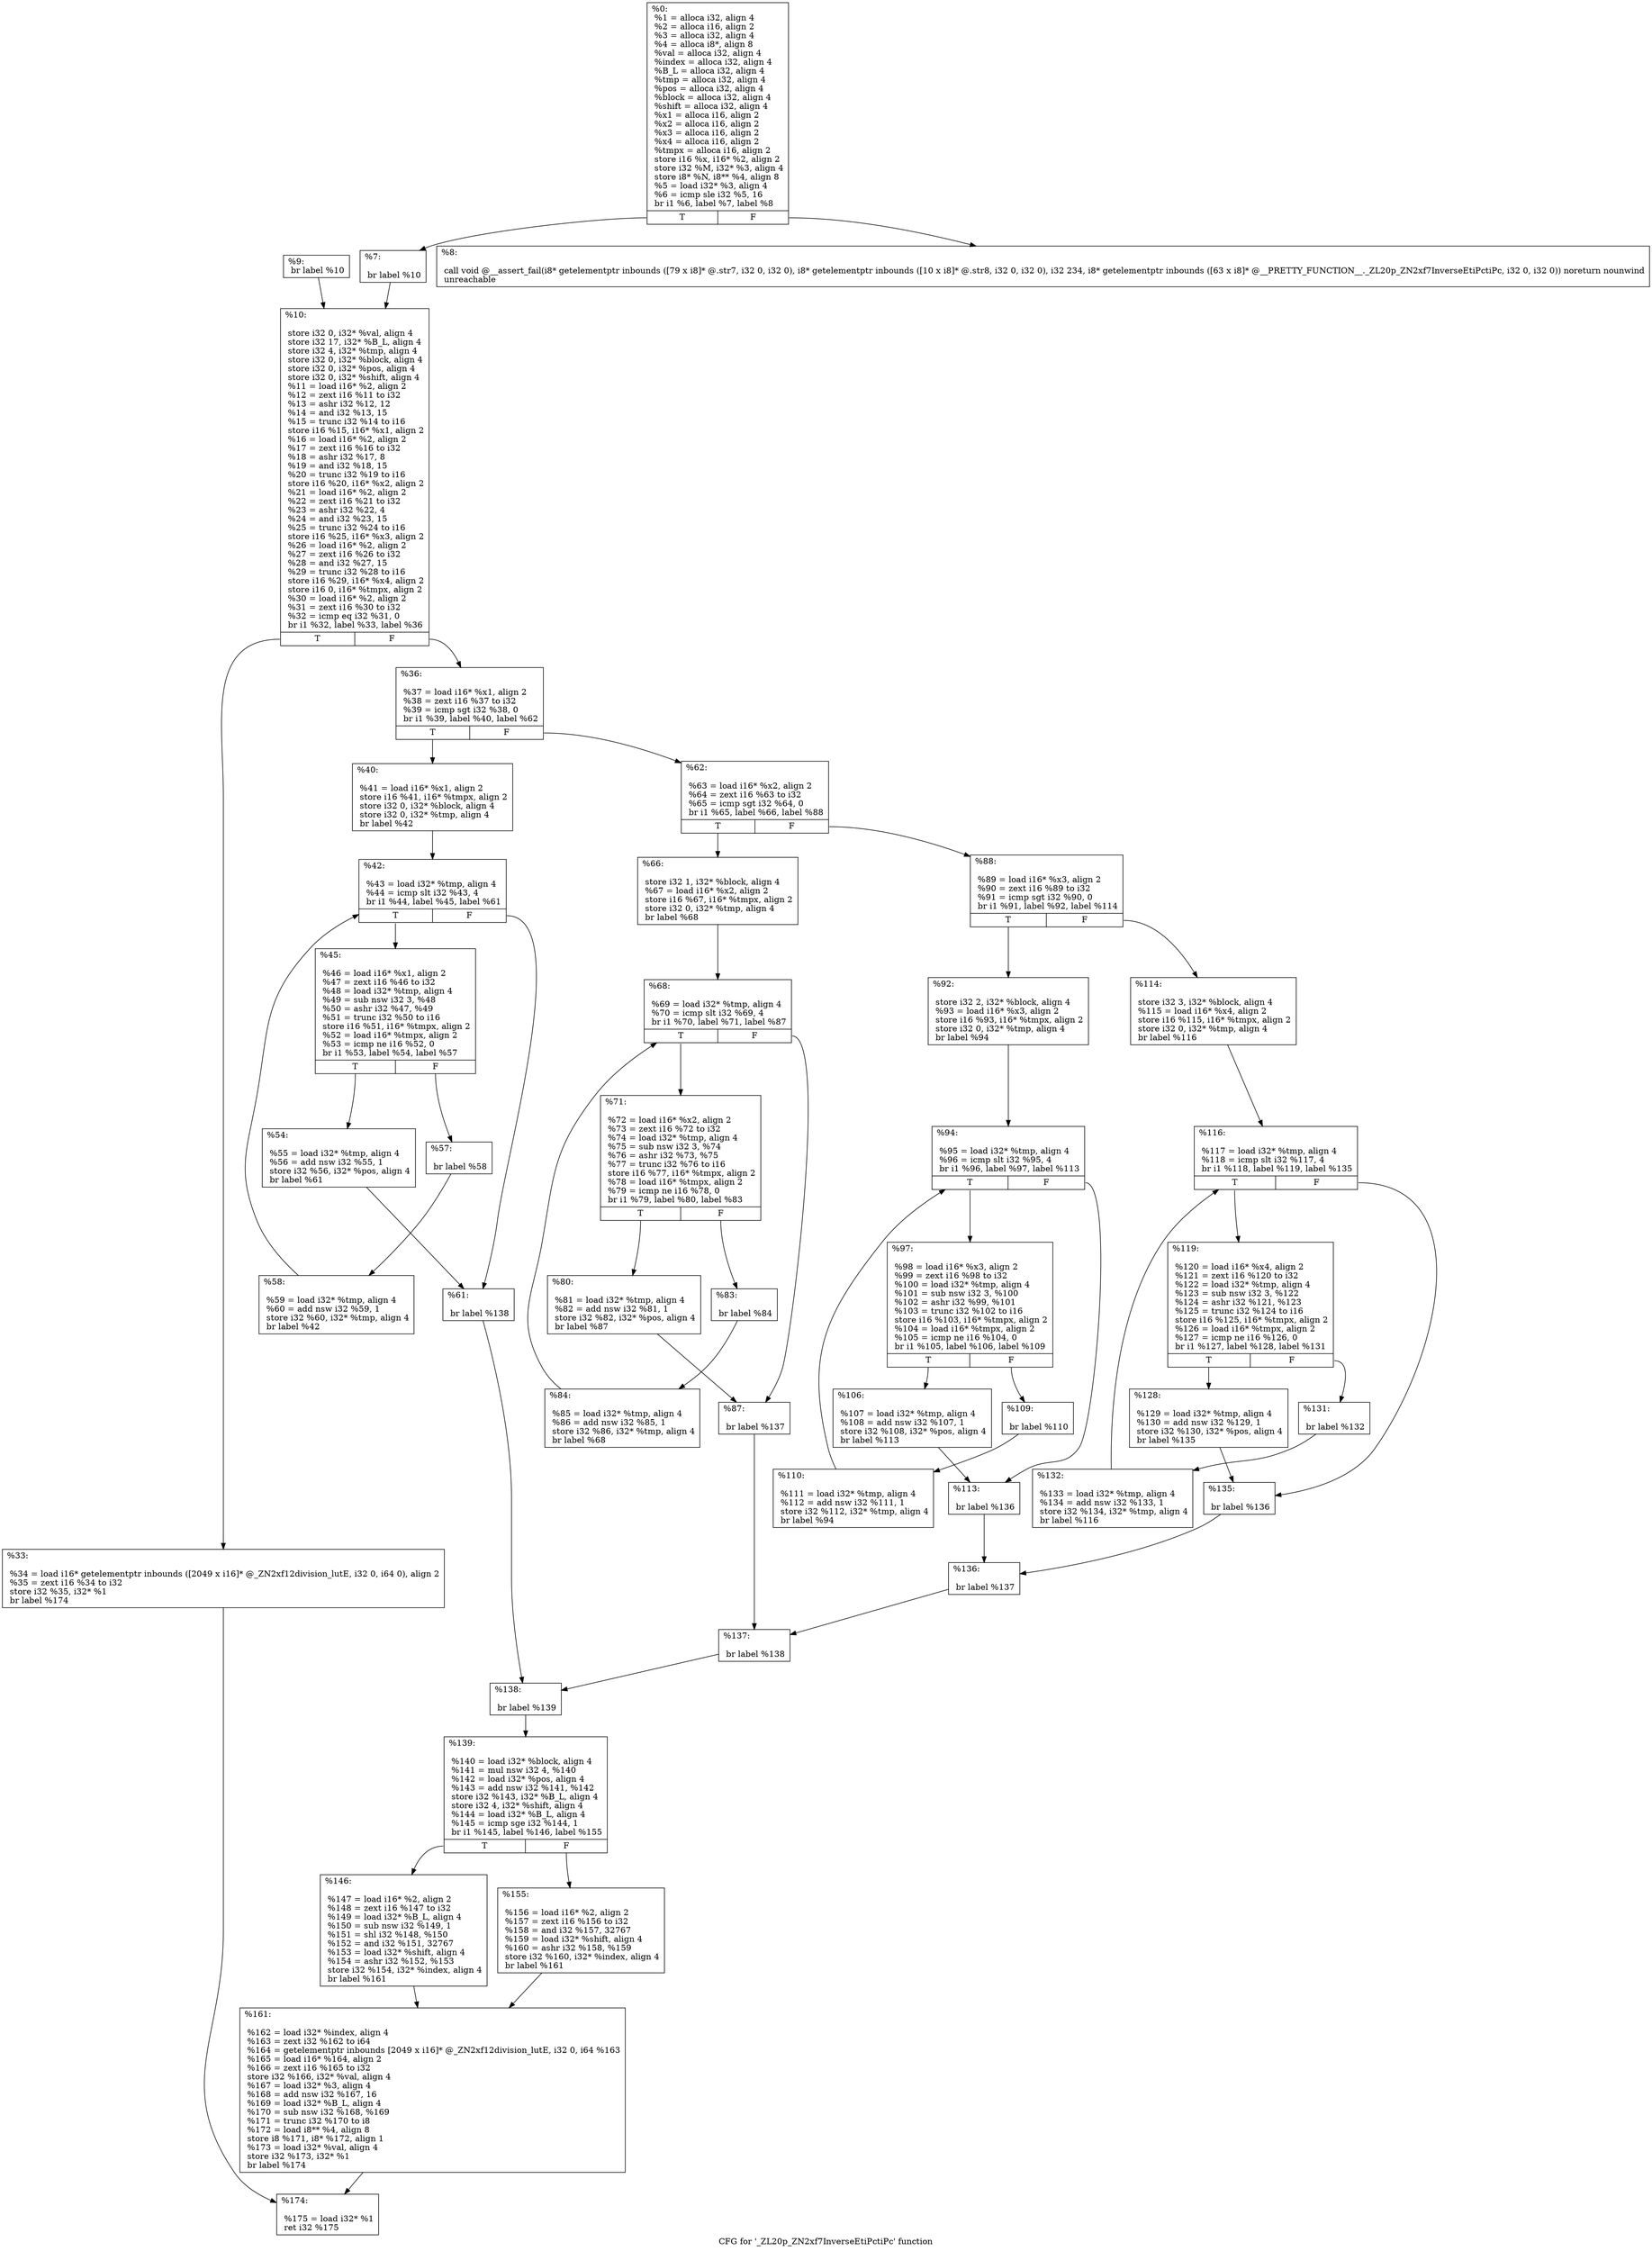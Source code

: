 digraph "CFG for '_ZL20p_ZN2xf7InverseEtiPctiPc' function" {
	label="CFG for '_ZL20p_ZN2xf7InverseEtiPctiPc' function";

	Node0x335c530 [shape=record,label="{%0:\l  %1 = alloca i32, align 4\l  %2 = alloca i16, align 2\l  %3 = alloca i32, align 4\l  %4 = alloca i8*, align 8\l  %val = alloca i32, align 4\l  %index = alloca i32, align 4\l  %B_L = alloca i32, align 4\l  %tmp = alloca i32, align 4\l  %pos = alloca i32, align 4\l  %block = alloca i32, align 4\l  %shift = alloca i32, align 4\l  %x1 = alloca i16, align 2\l  %x2 = alloca i16, align 2\l  %x3 = alloca i16, align 2\l  %x4 = alloca i16, align 2\l  %tmpx = alloca i16, align 2\l  store i16 %x, i16* %2, align 2\l  store i32 %M, i32* %3, align 4\l  store i8* %N, i8** %4, align 8\l  %5 = load i32* %3, align 4\l  %6 = icmp sle i32 %5, 16\l  br i1 %6, label %7, label %8\l|{<s0>T|<s1>F}}"];
	Node0x335c530:s0 -> Node0x3362f60;
	Node0x335c530:s1 -> Node0x3362fc0;
	Node0x3362f60 [shape=record,label="{%7:\l\l  br label %10\l}"];
	Node0x3362f60 -> Node0x33630d0;
	Node0x3362fc0 [shape=record,label="{%8:\l\l  call void @__assert_fail(i8* getelementptr inbounds ([79 x i8]* @.str7, i32 0, i32 0), i8* getelementptr inbounds ([10 x i8]* @.str8, i32 0, i32 0), i32 234, i8* getelementptr inbounds ([63 x i8]* @__PRETTY_FUNCTION__._ZL20p_ZN2xf7InverseEtiPctiPc, i32 0, i32 0)) noreturn nounwind\l  unreachable\l}"];
	Node0x3363750 [shape=record,label="{%9:                                                  \l  br label %10\l}"];
	Node0x3363750 -> Node0x33630d0;
	Node0x33630d0 [shape=record,label="{%10:\l\l  store i32 0, i32* %val, align 4\l  store i32 17, i32* %B_L, align 4\l  store i32 4, i32* %tmp, align 4\l  store i32 0, i32* %block, align 4\l  store i32 0, i32* %pos, align 4\l  store i32 0, i32* %shift, align 4\l  %11 = load i16* %2, align 2\l  %12 = zext i16 %11 to i32\l  %13 = ashr i32 %12, 12\l  %14 = and i32 %13, 15\l  %15 = trunc i32 %14 to i16\l  store i16 %15, i16* %x1, align 2\l  %16 = load i16* %2, align 2\l  %17 = zext i16 %16 to i32\l  %18 = ashr i32 %17, 8\l  %19 = and i32 %18, 15\l  %20 = trunc i32 %19 to i16\l  store i16 %20, i16* %x2, align 2\l  %21 = load i16* %2, align 2\l  %22 = zext i16 %21 to i32\l  %23 = ashr i32 %22, 4\l  %24 = and i32 %23, 15\l  %25 = trunc i32 %24 to i16\l  store i16 %25, i16* %x3, align 2\l  %26 = load i16* %2, align 2\l  %27 = zext i16 %26 to i32\l  %28 = and i32 %27, 15\l  %29 = trunc i32 %28 to i16\l  store i16 %29, i16* %x4, align 2\l  store i16 0, i16* %tmpx, align 2\l  %30 = load i16* %2, align 2\l  %31 = zext i16 %30 to i32\l  %32 = icmp eq i32 %31, 0\l  br i1 %32, label %33, label %36\l|{<s0>T|<s1>F}}"];
	Node0x33630d0:s0 -> Node0x3364a40;
	Node0x33630d0:s1 -> Node0x3364aa0;
	Node0x3364a40 [shape=record,label="{%33:\l\l  %34 = load i16* getelementptr inbounds ([2049 x i16]* @_ZN2xf12division_lutE, i32 0, i64 0), align 2\l  %35 = zext i16 %34 to i32\l  store i32 %35, i32* %1\l  br label %174\l}"];
	Node0x3364a40 -> Node0x3364e70;
	Node0x3364aa0 [shape=record,label="{%36:\l\l  %37 = load i16* %x1, align 2\l  %38 = zext i16 %37 to i32\l  %39 = icmp sgt i32 %38, 0\l  br i1 %39, label %40, label %62\l|{<s0>T|<s1>F}}"];
	Node0x3364aa0:s0 -> Node0x33650e0;
	Node0x3364aa0:s1 -> Node0x3365140;
	Node0x33650e0 [shape=record,label="{%40:\l\l  %41 = load i16* %x1, align 2\l  store i16 %41, i16* %tmpx, align 2\l  store i32 0, i32* %block, align 4\l  store i32 0, i32* %tmp, align 4\l  br label %42\l}"];
	Node0x33650e0 -> Node0x3365480;
	Node0x3365480 [shape=record,label="{%42:\l\l  %43 = load i32* %tmp, align 4\l  %44 = icmp slt i32 %43, 4\l  br i1 %44, label %45, label %61\l|{<s0>T|<s1>F}}"];
	Node0x3365480:s0 -> Node0x3365670;
	Node0x3365480:s1 -> Node0x33656d0;
	Node0x3365670 [shape=record,label="{%45:\l\l  %46 = load i16* %x1, align 2\l  %47 = zext i16 %46 to i32\l  %48 = load i32* %tmp, align 4\l  %49 = sub nsw i32 3, %48\l  %50 = ashr i32 %47, %49\l  %51 = trunc i32 %50 to i16\l  store i16 %51, i16* %tmpx, align 2\l  %52 = load i16* %tmpx, align 2\l  %53 = icmp ne i16 %52, 0\l  br i1 %53, label %54, label %57\l|{<s0>T|<s1>F}}"];
	Node0x3365670:s0 -> Node0x3365ce0;
	Node0x3365670:s1 -> Node0x3365d40;
	Node0x3365ce0 [shape=record,label="{%54:\l\l  %55 = load i32* %tmp, align 4\l  %56 = add nsw i32 %55, 1\l  store i32 %56, i32* %pos, align 4\l  br label %61\l}"];
	Node0x3365ce0 -> Node0x33656d0;
	Node0x3365d40 [shape=record,label="{%57:\l\l  br label %58\l}"];
	Node0x3365d40 -> Node0x33660b0;
	Node0x33660b0 [shape=record,label="{%58:\l\l  %59 = load i32* %tmp, align 4\l  %60 = add nsw i32 %59, 1\l  store i32 %60, i32* %tmp, align 4\l  br label %42\l}"];
	Node0x33660b0 -> Node0x3365480;
	Node0x33656d0 [shape=record,label="{%61:\l\l  br label %138\l}"];
	Node0x33656d0 -> Node0x33663b0;
	Node0x3365140 [shape=record,label="{%62:\l\l  %63 = load i16* %x2, align 2\l  %64 = zext i16 %63 to i32\l  %65 = icmp sgt i32 %64, 0\l  br i1 %65, label %66, label %88\l|{<s0>T|<s1>F}}"];
	Node0x3365140:s0 -> Node0x3366620;
	Node0x3365140:s1 -> Node0x3366680;
	Node0x3366620 [shape=record,label="{%66:\l\l  store i32 1, i32* %block, align 4\l  %67 = load i16* %x2, align 2\l  store i16 %67, i16* %tmpx, align 2\l  store i32 0, i32* %tmp, align 4\l  br label %68\l}"];
	Node0x3366620 -> Node0x33669c0;
	Node0x33669c0 [shape=record,label="{%68:\l\l  %69 = load i32* %tmp, align 4\l  %70 = icmp slt i32 %69, 4\l  br i1 %70, label %71, label %87\l|{<s0>T|<s1>F}}"];
	Node0x33669c0:s0 -> Node0x3366bb0;
	Node0x33669c0:s1 -> Node0x3366c10;
	Node0x3366bb0 [shape=record,label="{%71:\l\l  %72 = load i16* %x2, align 2\l  %73 = zext i16 %72 to i32\l  %74 = load i32* %tmp, align 4\l  %75 = sub nsw i32 3, %74\l  %76 = ashr i32 %73, %75\l  %77 = trunc i32 %76 to i16\l  store i16 %77, i16* %tmpx, align 2\l  %78 = load i16* %tmpx, align 2\l  %79 = icmp ne i16 %78, 0\l  br i1 %79, label %80, label %83\l|{<s0>T|<s1>F}}"];
	Node0x3366bb0:s0 -> Node0x33671e0;
	Node0x3366bb0:s1 -> Node0x3367240;
	Node0x33671e0 [shape=record,label="{%80:\l\l  %81 = load i32* %tmp, align 4\l  %82 = add nsw i32 %81, 1\l  store i32 %82, i32* %pos, align 4\l  br label %87\l}"];
	Node0x33671e0 -> Node0x3366c10;
	Node0x3367240 [shape=record,label="{%83:\l\l  br label %84\l}"];
	Node0x3367240 -> Node0x33675b0;
	Node0x33675b0 [shape=record,label="{%84:\l\l  %85 = load i32* %tmp, align 4\l  %86 = add nsw i32 %85, 1\l  store i32 %86, i32* %tmp, align 4\l  br label %68\l}"];
	Node0x33675b0 -> Node0x33669c0;
	Node0x3366c10 [shape=record,label="{%87:\l\l  br label %137\l}"];
	Node0x3366c10 -> Node0x33678b0;
	Node0x3366680 [shape=record,label="{%88:\l\l  %89 = load i16* %x3, align 2\l  %90 = zext i16 %89 to i32\l  %91 = icmp sgt i32 %90, 0\l  br i1 %91, label %92, label %114\l|{<s0>T|<s1>F}}"];
	Node0x3366680:s0 -> Node0x3367b20;
	Node0x3366680:s1 -> Node0x3367b80;
	Node0x3367b20 [shape=record,label="{%92:\l\l  store i32 2, i32* %block, align 4\l  %93 = load i16* %x3, align 2\l  store i16 %93, i16* %tmpx, align 2\l  store i32 0, i32* %tmp, align 4\l  br label %94\l}"];
	Node0x3367b20 -> Node0x3367ec0;
	Node0x3367ec0 [shape=record,label="{%94:\l\l  %95 = load i32* %tmp, align 4\l  %96 = icmp slt i32 %95, 4\l  br i1 %96, label %97, label %113\l|{<s0>T|<s1>F}}"];
	Node0x3367ec0:s0 -> Node0x33680b0;
	Node0x3367ec0:s1 -> Node0x3368110;
	Node0x33680b0 [shape=record,label="{%97:\l\l  %98 = load i16* %x3, align 2\l  %99 = zext i16 %98 to i32\l  %100 = load i32* %tmp, align 4\l  %101 = sub nsw i32 3, %100\l  %102 = ashr i32 %99, %101\l  %103 = trunc i32 %102 to i16\l  store i16 %103, i16* %tmpx, align 2\l  %104 = load i16* %tmpx, align 2\l  %105 = icmp ne i16 %104, 0\l  br i1 %105, label %106, label %109\l|{<s0>T|<s1>F}}"];
	Node0x33680b0:s0 -> Node0x33686e0;
	Node0x33680b0:s1 -> Node0x3368740;
	Node0x33686e0 [shape=record,label="{%106:\l\l  %107 = load i32* %tmp, align 4\l  %108 = add nsw i32 %107, 1\l  store i32 %108, i32* %pos, align 4\l  br label %113\l}"];
	Node0x33686e0 -> Node0x3368110;
	Node0x3368740 [shape=record,label="{%109:\l\l  br label %110\l}"];
	Node0x3368740 -> Node0x3368ab0;
	Node0x3368ab0 [shape=record,label="{%110:\l\l  %111 = load i32* %tmp, align 4\l  %112 = add nsw i32 %111, 1\l  store i32 %112, i32* %tmp, align 4\l  br label %94\l}"];
	Node0x3368ab0 -> Node0x3367ec0;
	Node0x3368110 [shape=record,label="{%113:\l\l  br label %136\l}"];
	Node0x3368110 -> Node0x3368db0;
	Node0x3367b80 [shape=record,label="{%114:\l\l  store i32 3, i32* %block, align 4\l  %115 = load i16* %x4, align 2\l  store i16 %115, i16* %tmpx, align 2\l  store i32 0, i32* %tmp, align 4\l  br label %116\l}"];
	Node0x3367b80 -> Node0x33690c0;
	Node0x33690c0 [shape=record,label="{%116:\l\l  %117 = load i32* %tmp, align 4\l  %118 = icmp slt i32 %117, 4\l  br i1 %118, label %119, label %135\l|{<s0>T|<s1>F}}"];
	Node0x33690c0:s0 -> Node0x33692b0;
	Node0x33690c0:s1 -> Node0x3369310;
	Node0x33692b0 [shape=record,label="{%119:\l\l  %120 = load i16* %x4, align 2\l  %121 = zext i16 %120 to i32\l  %122 = load i32* %tmp, align 4\l  %123 = sub nsw i32 3, %122\l  %124 = ashr i32 %121, %123\l  %125 = trunc i32 %124 to i16\l  store i16 %125, i16* %tmpx, align 2\l  %126 = load i16* %tmpx, align 2\l  %127 = icmp ne i16 %126, 0\l  br i1 %127, label %128, label %131\l|{<s0>T|<s1>F}}"];
	Node0x33692b0:s0 -> Node0x33698e0;
	Node0x33692b0:s1 -> Node0x3369940;
	Node0x33698e0 [shape=record,label="{%128:\l\l  %129 = load i32* %tmp, align 4\l  %130 = add nsw i32 %129, 1\l  store i32 %130, i32* %pos, align 4\l  br label %135\l}"];
	Node0x33698e0 -> Node0x3369310;
	Node0x3369940 [shape=record,label="{%131:\l\l  br label %132\l}"];
	Node0x3369940 -> Node0x336a480;
	Node0x336a480 [shape=record,label="{%132:\l\l  %133 = load i32* %tmp, align 4\l  %134 = add nsw i32 %133, 1\l  store i32 %134, i32* %tmp, align 4\l  br label %116\l}"];
	Node0x336a480 -> Node0x33690c0;
	Node0x3369310 [shape=record,label="{%135:\l\l  br label %136\l}"];
	Node0x3369310 -> Node0x3368db0;
	Node0x3368db0 [shape=record,label="{%136:\l\l  br label %137\l}"];
	Node0x3368db0 -> Node0x33678b0;
	Node0x33678b0 [shape=record,label="{%137:\l\l  br label %138\l}"];
	Node0x33678b0 -> Node0x33663b0;
	Node0x33663b0 [shape=record,label="{%138:\l\l  br label %139\l}"];
	Node0x33663b0 -> Node0x336a900;
	Node0x336a900 [shape=record,label="{%139:\l\l  %140 = load i32* %block, align 4\l  %141 = mul nsw i32 4, %140\l  %142 = load i32* %pos, align 4\l  %143 = add nsw i32 %141, %142\l  store i32 %143, i32* %B_L, align 4\l  store i32 4, i32* %shift, align 4\l  %144 = load i32* %B_L, align 4\l  %145 = icmp sge i32 %144, 1\l  br i1 %145, label %146, label %155\l|{<s0>T|<s1>F}}"];
	Node0x336a900:s0 -> Node0x336ae30;
	Node0x336a900:s1 -> Node0x336ae90;
	Node0x336ae30 [shape=record,label="{%146:\l\l  %147 = load i16* %2, align 2\l  %148 = zext i16 %147 to i32\l  %149 = load i32* %B_L, align 4\l  %150 = sub nsw i32 %149, 1\l  %151 = shl i32 %148, %150\l  %152 = and i32 %151, 32767\l  %153 = load i32* %shift, align 4\l  %154 = ashr i32 %152, %153\l  store i32 %154, i32* %index, align 4\l  br label %161\l}"];
	Node0x336ae30 -> Node0x336b4c0;
	Node0x336ae90 [shape=record,label="{%155:\l\l  %156 = load i16* %2, align 2\l  %157 = zext i16 %156 to i32\l  %158 = and i32 %157, 32767\l  %159 = load i32* %shift, align 4\l  %160 = ashr i32 %158, %159\l  store i32 %160, i32* %index, align 4\l  br label %161\l}"];
	Node0x336ae90 -> Node0x336b4c0;
	Node0x336b4c0 [shape=record,label="{%161:\l\l  %162 = load i32* %index, align 4\l  %163 = zext i32 %162 to i64\l  %164 = getelementptr inbounds [2049 x i16]* @_ZN2xf12division_lutE, i32 0, i64 %163\l  %165 = load i16* %164, align 2\l  %166 = zext i16 %165 to i32\l  store i32 %166, i32* %val, align 4\l  %167 = load i32* %3, align 4\l  %168 = add nsw i32 %167, 16\l  %169 = load i32* %B_L, align 4\l  %170 = sub nsw i32 %168, %169\l  %171 = trunc i32 %170 to i8\l  %172 = load i8** %4, align 8\l  store i8 %171, i8* %172, align 1\l  %173 = load i32* %val, align 4\l  store i32 %173, i32* %1\l  br label %174\l}"];
	Node0x336b4c0 -> Node0x3364e70;
	Node0x3364e70 [shape=record,label="{%174:\l\l  %175 = load i32* %1\l  ret i32 %175\l}"];
}
